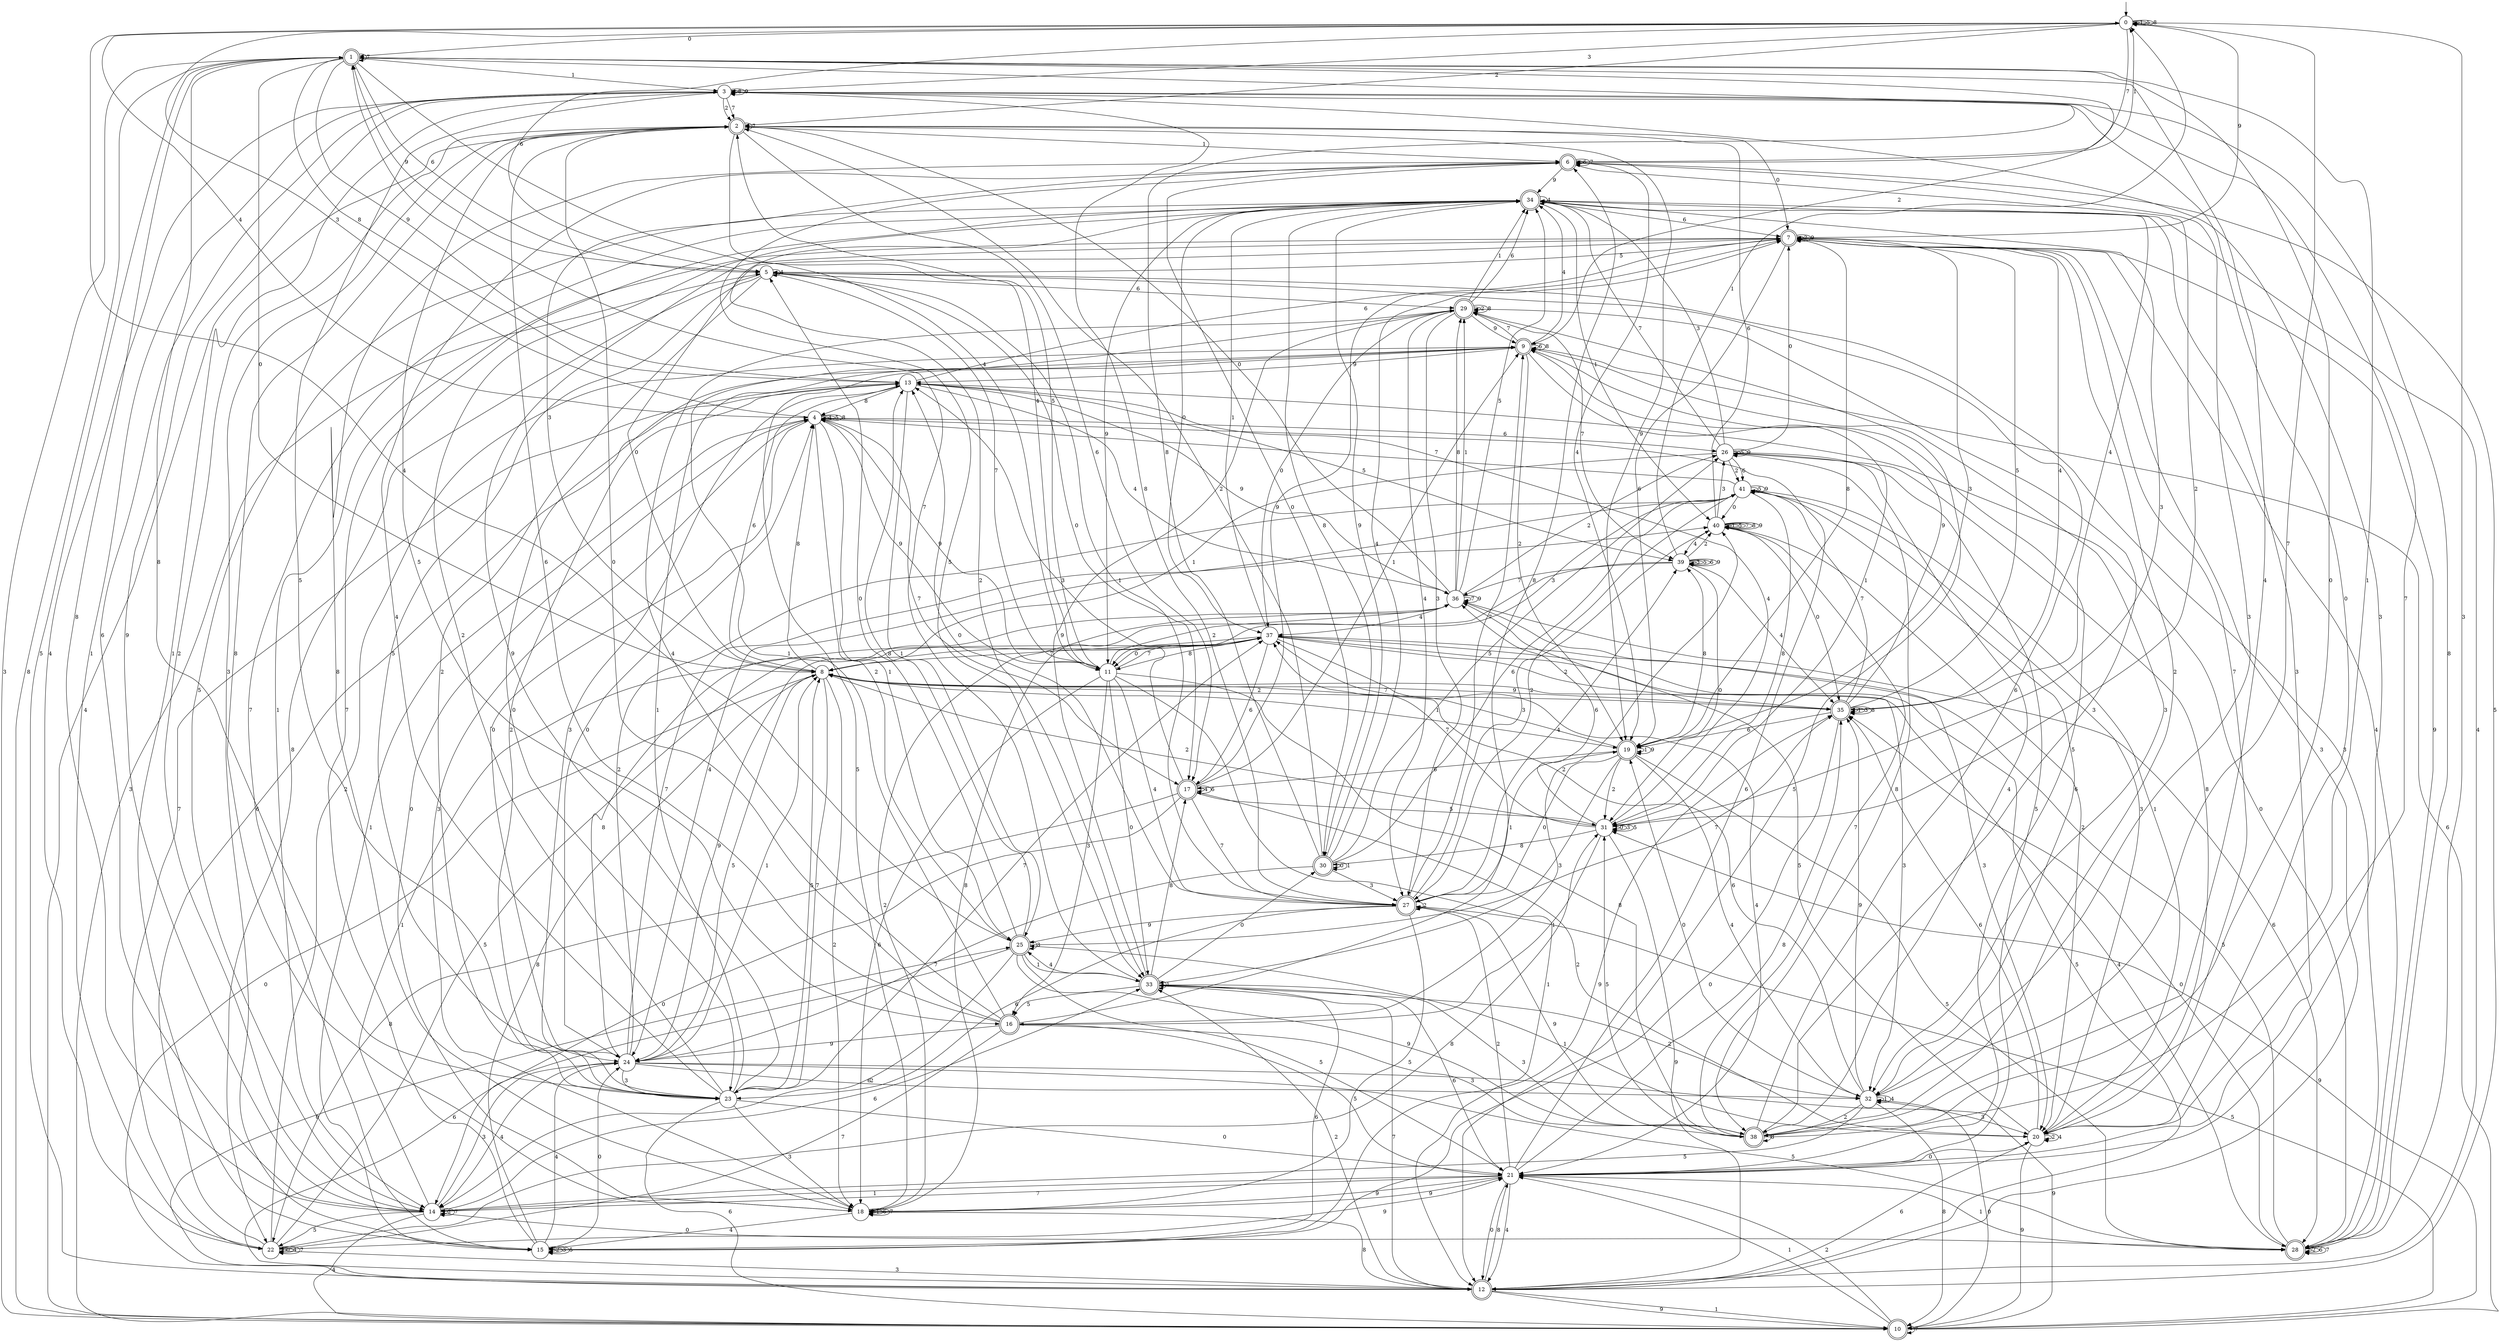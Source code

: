 digraph g {

	s0 [shape="circle" label="0"];
	s1 [shape="doublecircle" label="1"];
	s2 [shape="doublecircle" label="2"];
	s3 [shape="circle" label="3"];
	s4 [shape="circle" label="4"];
	s5 [shape="circle" label="5"];
	s6 [shape="doublecircle" label="6"];
	s7 [shape="doublecircle" label="7"];
	s8 [shape="circle" label="8"];
	s9 [shape="doublecircle" label="9"];
	s10 [shape="doublecircle" label="10"];
	s11 [shape="circle" label="11"];
	s12 [shape="doublecircle" label="12"];
	s13 [shape="circle" label="13"];
	s14 [shape="circle" label="14"];
	s15 [shape="circle" label="15"];
	s16 [shape="doublecircle" label="16"];
	s17 [shape="doublecircle" label="17"];
	s18 [shape="circle" label="18"];
	s19 [shape="doublecircle" label="19"];
	s20 [shape="circle" label="20"];
	s21 [shape="circle" label="21"];
	s22 [shape="circle" label="22"];
	s23 [shape="circle" label="23"];
	s24 [shape="circle" label="24"];
	s25 [shape="doublecircle" label="25"];
	s26 [shape="circle" label="26"];
	s27 [shape="doublecircle" label="27"];
	s28 [shape="doublecircle" label="28"];
	s29 [shape="doublecircle" label="29"];
	s30 [shape="doublecircle" label="30"];
	s31 [shape="circle" label="31"];
	s32 [shape="circle" label="32"];
	s33 [shape="doublecircle" label="33"];
	s34 [shape="doublecircle" label="34"];
	s35 [shape="doublecircle" label="35"];
	s36 [shape="circle" label="36"];
	s37 [shape="circle" label="37"];
	s38 [shape="doublecircle" label="38"];
	s39 [shape="circle" label="39"];
	s40 [shape="circle" label="40"];
	s41 [shape="circle" label="41"];
	s0 -> s1 [label="0"];
	s0 -> s0 [label="1"];
	s0 -> s2 [label="2"];
	s0 -> s3 [label="3"];
	s0 -> s4 [label="4"];
	s0 -> s0 [label="5"];
	s0 -> s5 [label="6"];
	s0 -> s6 [label="7"];
	s0 -> s0 [label="8"];
	s0 -> s7 [label="9"];
	s1 -> s8 [label="0"];
	s1 -> s3 [label="1"];
	s1 -> s9 [label="2"];
	s1 -> s10 [label="3"];
	s1 -> s11 [label="4"];
	s1 -> s12 [label="5"];
	s1 -> s5 [label="6"];
	s1 -> s1 [label="7"];
	s1 -> s13 [label="8"];
	s1 -> s13 [label="9"];
	s2 -> s7 [label="0"];
	s2 -> s6 [label="1"];
	s2 -> s14 [label="2"];
	s2 -> s15 [label="3"];
	s2 -> s11 [label="4"];
	s2 -> s16 [label="5"];
	s2 -> s17 [label="6"];
	s2 -> s2 [label="7"];
	s2 -> s18 [label="8"];
	s2 -> s19 [label="9"];
	s3 -> s20 [label="0"];
	s3 -> s15 [label="1"];
	s3 -> s2 [label="2"];
	s3 -> s21 [label="3"];
	s3 -> s22 [label="4"];
	s3 -> s23 [label="5"];
	s3 -> s14 [label="6"];
	s3 -> s2 [label="7"];
	s3 -> s3 [label="8"];
	s3 -> s3 [label="9"];
	s4 -> s24 [label="0"];
	s4 -> s25 [label="1"];
	s4 -> s25 [label="2"];
	s4 -> s0 [label="3"];
	s4 -> s4 [label="4"];
	s4 -> s4 [label="5"];
	s4 -> s26 [label="6"];
	s4 -> s17 [label="7"];
	s4 -> s4 [label="8"];
	s4 -> s11 [label="9"];
	s5 -> s17 [label="0"];
	s5 -> s27 [label="1"];
	s5 -> s23 [label="2"];
	s5 -> s28 [label="3"];
	s5 -> s5 [label="4"];
	s5 -> s24 [label="5"];
	s5 -> s29 [label="6"];
	s5 -> s11 [label="7"];
	s5 -> s22 [label="8"];
	s5 -> s1 [label="9"];
	s6 -> s30 [label="0"];
	s6 -> s0 [label="1"];
	s6 -> s31 [label="2"];
	s6 -> s32 [label="3"];
	s6 -> s19 [label="4"];
	s6 -> s33 [label="5"];
	s6 -> s6 [label="6"];
	s6 -> s6 [label="7"];
	s6 -> s18 [label="8"];
	s6 -> s34 [label="9"];
	s7 -> s8 [label="0"];
	s7 -> s14 [label="1"];
	s7 -> s7 [label="2"];
	s7 -> s19 [label="3"];
	s7 -> s35 [label="4"];
	s7 -> s5 [label="5"];
	s7 -> s19 [label="6"];
	s7 -> s20 [label="7"];
	s7 -> s19 [label="8"];
	s7 -> s7 [label="9"];
	s8 -> s12 [label="0"];
	s8 -> s19 [label="1"];
	s8 -> s18 [label="2"];
	s8 -> s6 [label="3"];
	s8 -> s28 [label="4"];
	s8 -> s24 [label="5"];
	s8 -> s13 [label="6"];
	s8 -> s23 [label="7"];
	s8 -> s4 [label="8"];
	s8 -> s35 [label="9"];
	s9 -> s23 [label="0"];
	s9 -> s31 [label="1"];
	s9 -> s19 [label="2"];
	s9 -> s32 [label="3"];
	s9 -> s34 [label="4"];
	s9 -> s21 [label="5"];
	s9 -> s9 [label="6"];
	s9 -> s29 [label="7"];
	s9 -> s9 [label="8"];
	s9 -> s13 [label="9"];
	s10 -> s32 [label="0"];
	s10 -> s21 [label="1"];
	s10 -> s21 [label="2"];
	s10 -> s5 [label="3"];
	s10 -> s2 [label="4"];
	s10 -> s27 [label="5"];
	s10 -> s9 [label="6"];
	s10 -> s10 [label="7"];
	s10 -> s1 [label="8"];
	s10 -> s31 [label="9"];
	s11 -> s33 [label="0"];
	s11 -> s12 [label="1"];
	s11 -> s36 [label="2"];
	s11 -> s16 [label="3"];
	s11 -> s27 [label="4"];
	s11 -> s2 [label="5"];
	s11 -> s18 [label="6"];
	s11 -> s37 [label="7"];
	s11 -> s38 [label="8"];
	s11 -> s4 [label="9"];
	s12 -> s25 [label="0"];
	s12 -> s10 [label="1"];
	s12 -> s33 [label="2"];
	s12 -> s7 [label="3"];
	s12 -> s34 [label="4"];
	s12 -> s6 [label="5"];
	s12 -> s20 [label="6"];
	s12 -> s33 [label="7"];
	s12 -> s21 [label="8"];
	s12 -> s10 [label="9"];
	s13 -> s28 [label="0"];
	s13 -> s25 [label="1"];
	s13 -> s23 [label="2"];
	s13 -> s23 [label="3"];
	s13 -> s36 [label="4"];
	s13 -> s39 [label="5"];
	s13 -> s7 [label="6"];
	s13 -> s22 [label="7"];
	s13 -> s4 [label="8"];
	s13 -> s36 [label="9"];
	s14 -> s28 [label="0"];
	s14 -> s37 [label="1"];
	s14 -> s14 [label="2"];
	s14 -> s24 [label="3"];
	s14 -> s10 [label="4"];
	s14 -> s22 [label="5"];
	s14 -> s33 [label="6"];
	s14 -> s14 [label="7"];
	s14 -> s1 [label="8"];
	s14 -> s3 [label="9"];
	s15 -> s24 [label="0"];
	s15 -> s4 [label="1"];
	s15 -> s15 [label="2"];
	s15 -> s15 [label="3"];
	s15 -> s24 [label="4"];
	s15 -> s15 [label="5"];
	s15 -> s33 [label="6"];
	s15 -> s34 [label="7"];
	s15 -> s8 [label="8"];
	s15 -> s35 [label="9"];
	s16 -> s2 [label="0"];
	s16 -> s29 [label="1"];
	s16 -> s40 [label="2"];
	s16 -> s38 [label="3"];
	s16 -> s29 [label="4"];
	s16 -> s21 [label="5"];
	s16 -> s2 [label="6"];
	s16 -> s22 [label="7"];
	s16 -> s6 [label="8"];
	s16 -> s24 [label="9"];
	s17 -> s14 [label="0"];
	s17 -> s9 [label="1"];
	s17 -> s20 [label="2"];
	s17 -> s13 [label="3"];
	s17 -> s17 [label="4"];
	s17 -> s31 [label="5"];
	s17 -> s17 [label="6"];
	s17 -> s27 [label="7"];
	s17 -> s22 [label="8"];
	s17 -> s7 [label="9"];
	s18 -> s4 [label="0"];
	s18 -> s18 [label="1"];
	s18 -> s36 [label="2"];
	s18 -> s4 [label="3"];
	s18 -> s15 [label="4"];
	s18 -> s9 [label="5"];
	s18 -> s18 [label="6"];
	s18 -> s18 [label="7"];
	s18 -> s12 [label="8"];
	s18 -> s21 [label="9"];
	s19 -> s27 [label="0"];
	s19 -> s19 [label="1"];
	s19 -> s31 [label="2"];
	s19 -> s33 [label="3"];
	s19 -> s32 [label="4"];
	s19 -> s28 [label="5"];
	s19 -> s17 [label="6"];
	s19 -> s37 [label="7"];
	s19 -> s39 [label="8"];
	s19 -> s19 [label="9"];
	s20 -> s21 [label="0"];
	s20 -> s25 [label="1"];
	s20 -> s20 [label="2"];
	s20 -> s41 [label="3"];
	s20 -> s20 [label="4"];
	s20 -> s36 [label="5"];
	s20 -> s35 [label="6"];
	s20 -> s3 [label="7"];
	s20 -> s26 [label="8"];
	s20 -> s10 [label="9"];
	s21 -> s12 [label="0"];
	s21 -> s14 [label="1"];
	s21 -> s27 [label="2"];
	s21 -> s34 [label="3"];
	s21 -> s12 [label="4"];
	s21 -> s26 [label="5"];
	s21 -> s4 [label="6"];
	s21 -> s14 [label="7"];
	s21 -> s35 [label="8"];
	s21 -> s18 [label="9"];
	s22 -> s22 [label="0"];
	s22 -> s3 [label="1"];
	s22 -> s9 [label="2"];
	s22 -> s12 [label="3"];
	s22 -> s22 [label="4"];
	s22 -> s37 [label="5"];
	s22 -> s13 [label="6"];
	s22 -> s22 [label="7"];
	s22 -> s31 [label="8"];
	s22 -> s21 [label="9"];
	s23 -> s21 [label="0"];
	s23 -> s9 [label="1"];
	s23 -> s34 [label="2"];
	s23 -> s18 [label="3"];
	s23 -> s6 [label="4"];
	s23 -> s8 [label="5"];
	s23 -> s10 [label="6"];
	s23 -> s37 [label="7"];
	s23 -> s1 [label="8"];
	s23 -> s7 [label="9"];
	s24 -> s4 [label="0"];
	s24 -> s8 [label="1"];
	s24 -> s41 [label="2"];
	s24 -> s23 [label="3"];
	s24 -> s14 [label="4"];
	s24 -> s28 [label="5"];
	s24 -> s32 [label="6"];
	s24 -> s40 [label="7"];
	s24 -> s36 [label="8"];
	s24 -> s10 [label="9"];
	s25 -> s5 [label="0"];
	s25 -> s33 [label="1"];
	s25 -> s14 [label="2"];
	s25 -> s25 [label="3"];
	s25 -> s0 [label="4"];
	s25 -> s21 [label="5"];
	s25 -> s12 [label="6"];
	s25 -> s35 [label="7"];
	s25 -> s13 [label="8"];
	s25 -> s38 [label="9"];
	s26 -> s7 [label="0"];
	s26 -> s8 [label="1"];
	s26 -> s41 [label="2"];
	s26 -> s34 [label="3"];
	s26 -> s38 [label="4"];
	s26 -> s26 [label="5"];
	s26 -> s41 [label="6"];
	s26 -> s34 [label="7"];
	s26 -> s38 [label="8"];
	s26 -> s26 [label="9"];
	s27 -> s13 [label="0"];
	s27 -> s19 [label="1"];
	s27 -> s27 [label="2"];
	s27 -> s40 [label="3"];
	s27 -> s39 [label="4"];
	s27 -> s18 [label="5"];
	s27 -> s23 [label="6"];
	s27 -> s9 [label="7"];
	s27 -> s3 [label="8"];
	s27 -> s25 [label="9"];
	s28 -> s35 [label="0"];
	s28 -> s21 [label="1"];
	s28 -> s28 [label="2"];
	s28 -> s0 [label="3"];
	s28 -> s7 [label="4"];
	s28 -> s37 [label="5"];
	s28 -> s28 [label="6"];
	s28 -> s28 [label="7"];
	s28 -> s3 [label="8"];
	s28 -> s7 [label="9"];
	s29 -> s37 [label="0"];
	s29 -> s34 [label="1"];
	s29 -> s29 [label="2"];
	s29 -> s27 [label="3"];
	s29 -> s27 [label="4"];
	s29 -> s12 [label="5"];
	s29 -> s34 [label="6"];
	s29 -> s39 [label="7"];
	s29 -> s29 [label="8"];
	s29 -> s9 [label="9"];
	s30 -> s30 [label="0"];
	s30 -> s30 [label="1"];
	s30 -> s2 [label="2"];
	s30 -> s27 [label="3"];
	s30 -> s7 [label="4"];
	s30 -> s26 [label="5"];
	s30 -> s41 [label="6"];
	s30 -> s24 [label="7"];
	s30 -> s1 [label="8"];
	s30 -> s34 [label="9"];
	s31 -> s31 [label="0"];
	s31 -> s16 [label="1"];
	s31 -> s8 [label="2"];
	s31 -> s31 [label="3"];
	s31 -> s13 [label="4"];
	s31 -> s31 [label="5"];
	s31 -> s36 [label="6"];
	s31 -> s37 [label="7"];
	s31 -> s30 [label="8"];
	s31 -> s12 [label="9"];
	s32 -> s19 [label="0"];
	s32 -> s32 [label="1"];
	s32 -> s38 [label="2"];
	s32 -> s20 [label="3"];
	s32 -> s32 [label="4"];
	s32 -> s14 [label="5"];
	s32 -> s8 [label="6"];
	s32 -> s0 [label="7"];
	s32 -> s10 [label="8"];
	s32 -> s35 [label="9"];
	s33 -> s30 [label="0"];
	s33 -> s33 [label="1"];
	s33 -> s32 [label="2"];
	s33 -> s38 [label="3"];
	s33 -> s25 [label="4"];
	s33 -> s16 [label="5"];
	s33 -> s21 [label="6"];
	s33 -> s1 [label="7"];
	s33 -> s17 [label="8"];
	s33 -> s29 [label="9"];
	s34 -> s37 [label="0"];
	s34 -> s40 [label="1"];
	s34 -> s33 [label="2"];
	s34 -> s31 [label="3"];
	s34 -> s34 [label="4"];
	s34 -> s14 [label="5"];
	s34 -> s7 [label="6"];
	s34 -> s15 [label="7"];
	s34 -> s30 [label="8"];
	s34 -> s11 [label="9"];
	s35 -> s15 [label="0"];
	s35 -> s35 [label="1"];
	s35 -> s8 [label="2"];
	s35 -> s35 [label="3"];
	s35 -> s34 [label="4"];
	s35 -> s7 [label="5"];
	s35 -> s19 [label="6"];
	s35 -> s41 [label="7"];
	s35 -> s35 [label="8"];
	s35 -> s9 [label="9"];
	s36 -> s2 [label="0"];
	s36 -> s29 [label="1"];
	s36 -> s26 [label="2"];
	s36 -> s20 [label="3"];
	s36 -> s37 [label="4"];
	s36 -> s34 [label="5"];
	s36 -> s28 [label="6"];
	s36 -> s36 [label="7"];
	s36 -> s29 [label="8"];
	s36 -> s36 [label="9"];
	s37 -> s11 [label="0"];
	s37 -> s34 [label="1"];
	s37 -> s35 [label="2"];
	s37 -> s32 [label="3"];
	s37 -> s21 [label="4"];
	s37 -> s12 [label="5"];
	s37 -> s17 [label="6"];
	s37 -> s8 [label="7"];
	s37 -> s11 [label="8"];
	s37 -> s24 [label="9"];
	s38 -> s1 [label="0"];
	s38 -> s1 [label="1"];
	s38 -> s7 [label="2"];
	s38 -> s29 [label="3"];
	s38 -> s1 [label="4"];
	s38 -> s31 [label="5"];
	s38 -> s5 [label="6"];
	s38 -> s40 [label="7"];
	s38 -> s38 [label="8"];
	s38 -> s27 [label="9"];
	s39 -> s31 [label="0"];
	s39 -> s0 [label="1"];
	s39 -> s40 [label="2"];
	s39 -> s39 [label="3"];
	s39 -> s35 [label="4"];
	s39 -> s39 [label="5"];
	s39 -> s39 [label="6"];
	s39 -> s36 [label="7"];
	s39 -> s18 [label="8"];
	s39 -> s39 [label="9"];
	s40 -> s35 [label="0"];
	s40 -> s40 [label="1"];
	s40 -> s20 [label="2"];
	s40 -> s26 [label="3"];
	s40 -> s39 [label="4"];
	s40 -> s40 [label="5"];
	s40 -> s2 [label="6"];
	s40 -> s40 [label="7"];
	s40 -> s40 [label="8"];
	s40 -> s40 [label="9"];
	s41 -> s40 [label="0"];
	s41 -> s20 [label="1"];
	s41 -> s27 [label="2"];
	s41 -> s11 [label="3"];
	s41 -> s24 [label="4"];
	s41 -> s41 [label="5"];
	s41 -> s32 [label="6"];
	s41 -> s4 [label="7"];
	s41 -> s31 [label="8"];
	s41 -> s41 [label="9"];

__start0 [label="" shape="none" width="0" height="0"];
__start0 -> s0;

}
